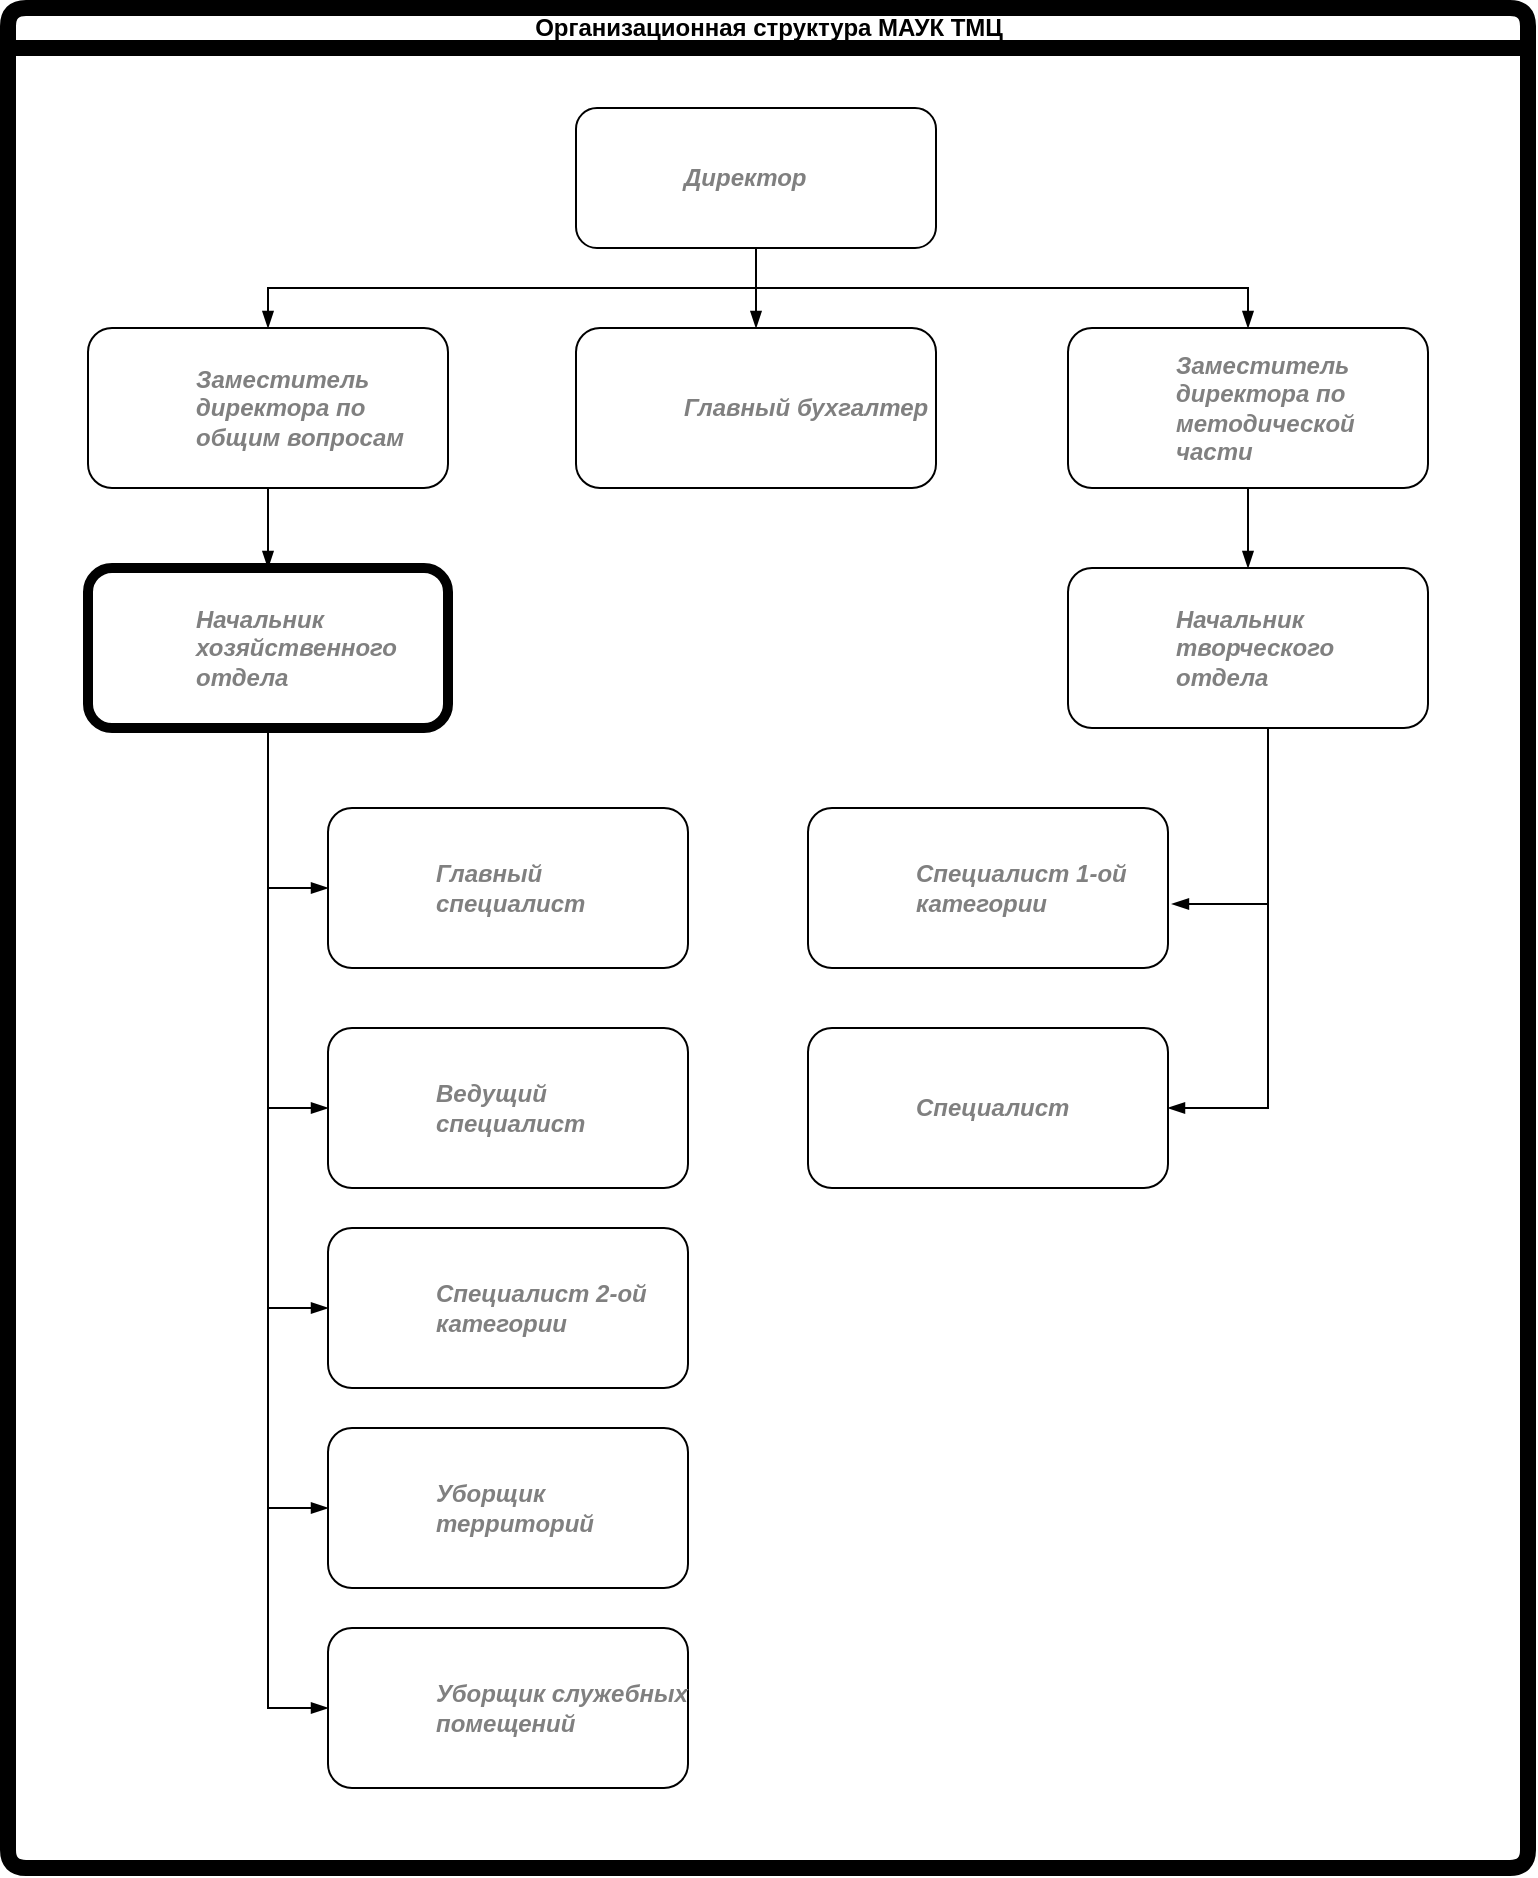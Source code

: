 <mxfile version="24.1.0" type="device">
  <diagram id="prtHgNgQTEPvFCAcTncT" name="Page-1">
    <mxGraphModel dx="1674" dy="836" grid="1" gridSize="10" guides="1" tooltips="1" connect="1" arrows="1" fold="1" page="1" pageScale="1" pageWidth="827" pageHeight="1169" math="0" shadow="0">
      <root>
        <mxCell id="0" />
        <mxCell id="1" parent="0" />
        <mxCell id="dNxyNK7c78bLwvsdeMH5-11" value="Организационная структура МАУК ТМЦ" style="swimlane;html=1;startSize=20;horizontal=1;containerType=tree;glass=0;strokeWidth=8;rounded=1;" parent="1" vertex="1">
          <mxGeometry x="40" y="80" width="760" height="930" as="geometry" />
        </mxCell>
        <UserObject label="&lt;i style=&quot;color: gray&quot;&gt;%Должность%&lt;/i&gt;" name="" location="Office 1" email="me@example.com" placeholders="1" link="https://www.draw.io" Должность="Директор" id="dNxyNK7c78bLwvsdeMH5-12">
          <mxCell style="label;image=https://cdn3.iconfinder.com/data/icons/user-avatars-1/512/users-3-128.png;whiteSpace=wrap;html=1;rounded=1;glass=0;treeMoving=1;treeFolding=1;strokeWidth=1;" parent="dNxyNK7c78bLwvsdeMH5-11" vertex="1">
            <mxGeometry x="284" y="50" width="180" height="70" as="geometry" />
          </mxCell>
        </UserObject>
        <mxCell id="dNxyNK7c78bLwvsdeMH5-13" value="" style="endArrow=blockThin;endFill=1;fontSize=11;edgeStyle=elbowEdgeStyle;elbow=vertical;rounded=0;" parent="dNxyNK7c78bLwvsdeMH5-11" source="dNxyNK7c78bLwvsdeMH5-12" target="dNxyNK7c78bLwvsdeMH5-14" edge="1">
          <mxGeometry relative="1" as="geometry" />
        </mxCell>
        <UserObject label="&lt;i style=&quot;color: gray&quot;&gt;%Должность%&lt;/i&gt;" name="" location="Office 1" email="me@example.com" placeholders="1" link="https://www.draw.io" Должность="Заместитель директора по общим вопросам" id="dNxyNK7c78bLwvsdeMH5-14">
          <mxCell style="label;image=https://cdn3.iconfinder.com/data/icons/user-avatars-1/512/users-3-128.png;whiteSpace=wrap;html=1;rounded=1;glass=0;treeMoving=1;treeFolding=1;strokeWidth=1;" parent="dNxyNK7c78bLwvsdeMH5-11" vertex="1">
            <mxGeometry x="40" y="160" width="180" height="80" as="geometry" />
          </mxCell>
        </UserObject>
        <mxCell id="dNxyNK7c78bLwvsdeMH5-15" value="" style="endArrow=blockThin;endFill=1;fontSize=11;edgeStyle=elbowEdgeStyle;elbow=vertical;rounded=0;" parent="dNxyNK7c78bLwvsdeMH5-11" source="dNxyNK7c78bLwvsdeMH5-12" target="dNxyNK7c78bLwvsdeMH5-16" edge="1">
          <mxGeometry relative="1" as="geometry" />
        </mxCell>
        <UserObject label="&lt;i style=&quot;color: gray&quot;&gt;%Должность%&lt;/i&gt;" name="" location="Office 1" email="me@example.com" placeholders="1" link="https://www.draw.io" Должность="Главный бухгалтер" id="dNxyNK7c78bLwvsdeMH5-16">
          <mxCell style="label;image=https://cdn3.iconfinder.com/data/icons/user-avatars-1/512/users-3-128.png;whiteSpace=wrap;html=1;rounded=1;glass=0;treeMoving=1;treeFolding=1;strokeWidth=1;" parent="dNxyNK7c78bLwvsdeMH5-11" vertex="1">
            <mxGeometry x="284" y="160" width="180" height="80" as="geometry" />
          </mxCell>
        </UserObject>
        <mxCell id="dNxyNK7c78bLwvsdeMH5-17" value="" style="endArrow=blockThin;endFill=1;fontSize=11;edgeStyle=elbowEdgeStyle;elbow=vertical;rounded=0;" parent="dNxyNK7c78bLwvsdeMH5-11" source="dNxyNK7c78bLwvsdeMH5-12" target="dNxyNK7c78bLwvsdeMH5-18" edge="1">
          <mxGeometry relative="1" as="geometry" />
        </mxCell>
        <UserObject label="&lt;i style=&quot;color: gray&quot;&gt;%Должность%&lt;/i&gt;" name="" location="Office 1" email="me@example.com" placeholders="1" link="https://www.draw.io" Должность="Заместитель директора по методической части" id="dNxyNK7c78bLwvsdeMH5-18">
          <mxCell style="label;image=https://cdn3.iconfinder.com/data/icons/user-avatars-1/512/users-3-128.png;whiteSpace=wrap;html=1;rounded=1;glass=0;treeMoving=1;treeFolding=1;strokeWidth=1;" parent="dNxyNK7c78bLwvsdeMH5-11" vertex="1">
            <mxGeometry x="530" y="160" width="180" height="80" as="geometry" />
          </mxCell>
        </UserObject>
        <mxCell id="FNnTwHKlNM84uuqx_Ctk-2" value="" style="endArrow=blockThin;endFill=1;fontSize=11;edgeStyle=elbowEdgeStyle;elbow=vertical;rounded=0;" parent="dNxyNK7c78bLwvsdeMH5-11" source="dNxyNK7c78bLwvsdeMH5-14" target="FNnTwHKlNM84uuqx_Ctk-3" edge="1">
          <mxGeometry relative="1" as="geometry">
            <mxPoint x="580" y="200" as="sourcePoint" />
          </mxGeometry>
        </mxCell>
        <UserObject label="&lt;i style=&quot;color: gray&quot;&gt;%Должность%&lt;/i&gt;" name="" location="Office 1" email="me@example.com" placeholders="1" link="https://www.draw.io" Должность="Начальник хозяйственного отдела" id="FNnTwHKlNM84uuqx_Ctk-3">
          <mxCell style="label;image=https://cdn3.iconfinder.com/data/icons/user-avatars-1/512/users-3-128.png;whiteSpace=wrap;html=1;rounded=1;glass=0;treeMoving=1;treeFolding=1;strokeWidth=5;" parent="dNxyNK7c78bLwvsdeMH5-11" vertex="1">
            <mxGeometry x="40" y="280" width="180" height="80" as="geometry" />
          </mxCell>
        </UserObject>
        <mxCell id="FNnTwHKlNM84uuqx_Ctk-4" value="" style="endArrow=blockThin;endFill=1;fontSize=11;edgeStyle=elbowEdgeStyle;elbow=vertical;rounded=0;" parent="dNxyNK7c78bLwvsdeMH5-11" source="dNxyNK7c78bLwvsdeMH5-18" target="FNnTwHKlNM84uuqx_Ctk-5" edge="1">
          <mxGeometry relative="1" as="geometry">
            <mxPoint x="580" y="200" as="sourcePoint" />
          </mxGeometry>
        </mxCell>
        <UserObject label="&lt;i style=&quot;color: gray&quot;&gt;%Должность%&lt;/i&gt;" name="" location="Office 1" email="me@example.com" placeholders="1" link="https://www.draw.io" Должность="Начальник творческого отдела" id="FNnTwHKlNM84uuqx_Ctk-5">
          <mxCell style="label;image=https://cdn3.iconfinder.com/data/icons/user-avatars-1/512/users-3-128.png;whiteSpace=wrap;html=1;rounded=1;glass=0;treeMoving=1;treeFolding=1;strokeWidth=1;" parent="dNxyNK7c78bLwvsdeMH5-11" vertex="1">
            <mxGeometry x="530" y="280" width="180" height="80" as="geometry" />
          </mxCell>
        </UserObject>
        <mxCell id="FNnTwHKlNM84uuqx_Ctk-6" value="" style="endArrow=blockThin;endFill=1;fontSize=11;edgeStyle=elbowEdgeStyle;elbow=vertical;rounded=0;entryX=0;entryY=0.5;entryDx=0;entryDy=0;" parent="dNxyNK7c78bLwvsdeMH5-11" source="FNnTwHKlNM84uuqx_Ctk-3" target="FNnTwHKlNM84uuqx_Ctk-7" edge="1">
          <mxGeometry relative="1" as="geometry">
            <mxPoint x="360" y="340" as="sourcePoint" />
            <Array as="points">
              <mxPoint x="130" y="440" />
            </Array>
          </mxGeometry>
        </mxCell>
        <UserObject label="&lt;i style=&quot;color: gray&quot;&gt;%Должность%&lt;/i&gt;" name="" location="Office 1" email="me@example.com" placeholders="1" link="https://www.draw.io" Должность="Главный специалист" id="FNnTwHKlNM84uuqx_Ctk-7">
          <mxCell style="label;image=https://cdn3.iconfinder.com/data/icons/user-avatars-1/512/users-10-3-128.png;whiteSpace=wrap;html=1;rounded=1;glass=0;treeMoving=1;treeFolding=1;strokeWidth=1;" parent="dNxyNK7c78bLwvsdeMH5-11" vertex="1">
            <mxGeometry x="160" y="400" width="180" height="80" as="geometry" />
          </mxCell>
        </UserObject>
        <mxCell id="FNnTwHKlNM84uuqx_Ctk-8" value="" style="endArrow=blockThin;endFill=1;fontSize=11;edgeStyle=elbowEdgeStyle;elbow=vertical;rounded=0;entryX=0;entryY=0.5;entryDx=0;entryDy=0;" parent="dNxyNK7c78bLwvsdeMH5-11" source="FNnTwHKlNM84uuqx_Ctk-3" target="FNnTwHKlNM84uuqx_Ctk-9" edge="1">
          <mxGeometry relative="1" as="geometry">
            <mxPoint x="290" y="340" as="sourcePoint" />
            <mxPoint x="140" y="580" as="targetPoint" />
            <Array as="points">
              <mxPoint x="130" y="550" />
            </Array>
          </mxGeometry>
        </mxCell>
        <UserObject label="&lt;i style=&quot;color: gray&quot;&gt;%Должность%&lt;/i&gt;" name="" location="Office 1" email="me@example.com" placeholders="1" link="https://www.draw.io" Должность="Ведущий специалист" id="FNnTwHKlNM84uuqx_Ctk-9">
          <mxCell style="label;image=https://cdn3.iconfinder.com/data/icons/user-avatars-1/512/users-9-2-128.png;whiteSpace=wrap;html=1;rounded=1;glass=0;treeMoving=1;treeFolding=1;strokeWidth=1;" parent="dNxyNK7c78bLwvsdeMH5-11" vertex="1">
            <mxGeometry x="160" y="510" width="180" height="80" as="geometry" />
          </mxCell>
        </UserObject>
        <mxCell id="FNnTwHKlNM84uuqx_Ctk-10" value="" style="endArrow=blockThin;endFill=1;fontSize=11;edgeStyle=elbowEdgeStyle;elbow=vertical;rounded=0;entryX=0;entryY=0.5;entryDx=0;entryDy=0;exitX=0.5;exitY=1;exitDx=0;exitDy=0;" parent="dNxyNK7c78bLwvsdeMH5-11" source="FNnTwHKlNM84uuqx_Ctk-3" target="FNnTwHKlNM84uuqx_Ctk-11" edge="1">
          <mxGeometry relative="1" as="geometry">
            <mxPoint x="270" y="340" as="sourcePoint" />
            <Array as="points">
              <mxPoint x="130" y="650" />
            </Array>
          </mxGeometry>
        </mxCell>
        <UserObject label="&lt;i style=&quot;color: gray&quot;&gt;%Должность%&lt;/i&gt;" name="" location="Office 1" email="me@example.com" placeholders="1" link="https://www.draw.io" Должность="Специалист 2-ой категории" id="FNnTwHKlNM84uuqx_Ctk-11">
          <mxCell style="label;image=https://cdn3.iconfinder.com/data/icons/user-avatars-1/512/users-2-128.png;whiteSpace=wrap;html=1;rounded=1;glass=0;treeMoving=1;treeFolding=1;strokeWidth=1;" parent="dNxyNK7c78bLwvsdeMH5-11" vertex="1">
            <mxGeometry x="160" y="610" width="180" height="80" as="geometry" />
          </mxCell>
        </UserObject>
        <mxCell id="FNnTwHKlNM84uuqx_Ctk-12" value="" style="endArrow=blockThin;endFill=1;fontSize=11;edgeStyle=elbowEdgeStyle;elbow=vertical;rounded=0;entryX=0;entryY=0.5;entryDx=0;entryDy=0;" parent="dNxyNK7c78bLwvsdeMH5-11" source="FNnTwHKlNM84uuqx_Ctk-3" target="FNnTwHKlNM84uuqx_Ctk-13" edge="1">
          <mxGeometry relative="1" as="geometry">
            <mxPoint x="260" y="340" as="sourcePoint" />
            <Array as="points">
              <mxPoint x="130" y="750" />
            </Array>
          </mxGeometry>
        </mxCell>
        <UserObject label="&lt;i style=&quot;color: gray&quot;&gt;%Должность%&lt;/i&gt;" name="" location="Office 1" email="me@example.com" placeholders="1" link="https://www.draw.io" Должность="Уборщик территорий" id="FNnTwHKlNM84uuqx_Ctk-13">
          <mxCell style="label;image=https://cdn3.iconfinder.com/data/icons/user-avatars-1/512/users-3-128.png;whiteSpace=wrap;html=1;rounded=1;glass=0;treeMoving=1;treeFolding=1;strokeWidth=1;" parent="dNxyNK7c78bLwvsdeMH5-11" vertex="1">
            <mxGeometry x="160" y="710" width="180" height="80" as="geometry" />
          </mxCell>
        </UserObject>
        <mxCell id="FNnTwHKlNM84uuqx_Ctk-14" value="" style="endArrow=blockThin;endFill=1;fontSize=11;edgeStyle=elbowEdgeStyle;elbow=vertical;rounded=0;entryX=0;entryY=0.5;entryDx=0;entryDy=0;" parent="dNxyNK7c78bLwvsdeMH5-11" source="FNnTwHKlNM84uuqx_Ctk-3" target="FNnTwHKlNM84uuqx_Ctk-15" edge="1">
          <mxGeometry relative="1" as="geometry">
            <mxPoint x="260" y="340" as="sourcePoint" />
            <mxPoint x="90" y="880" as="targetPoint" />
            <Array as="points">
              <mxPoint x="130" y="850" />
            </Array>
          </mxGeometry>
        </mxCell>
        <UserObject label="&lt;i style=&quot;color: gray&quot;&gt;%Должность%&lt;/i&gt;" name="" location="Office 1" email="me@example.com" placeholders="1" link="https://www.draw.io" Должность="Уборщик служебных помещений" id="FNnTwHKlNM84uuqx_Ctk-15">
          <mxCell style="label;image=https://cdn3.iconfinder.com/data/icons/user-avatars-1/512/users-3-128.png;whiteSpace=wrap;html=1;rounded=1;glass=0;treeMoving=1;treeFolding=1;strokeWidth=1;" parent="dNxyNK7c78bLwvsdeMH5-11" vertex="1">
            <mxGeometry x="160" y="810" width="180" height="80" as="geometry" />
          </mxCell>
        </UserObject>
        <mxCell id="FNnTwHKlNM84uuqx_Ctk-16" value="" style="endArrow=blockThin;endFill=1;fontSize=11;edgeStyle=elbowEdgeStyle;elbow=vertical;rounded=0;entryX=1.011;entryY=0.6;entryDx=0;entryDy=0;entryPerimeter=0;" parent="dNxyNK7c78bLwvsdeMH5-11" source="FNnTwHKlNM84uuqx_Ctk-5" target="FNnTwHKlNM84uuqx_Ctk-17" edge="1">
          <mxGeometry relative="1" as="geometry">
            <mxPoint x="980" y="340" as="sourcePoint" />
            <mxPoint x="650" y="480" as="targetPoint" />
            <Array as="points">
              <mxPoint x="630" y="448" />
            </Array>
          </mxGeometry>
        </mxCell>
        <UserObject label="&lt;i style=&quot;color: gray&quot;&gt;%Должность%&lt;/i&gt;" name="" location="Office 1" email="me@example.com" placeholders="1" link="https://www.draw.io" Должность="Специалист 1-ой категории" id="FNnTwHKlNM84uuqx_Ctk-17">
          <mxCell style="label;image=https://cdn3.iconfinder.com/data/icons/user-avatars-1/512/users-10-3-128.png;whiteSpace=wrap;html=1;rounded=1;glass=0;treeMoving=1;treeFolding=1;strokeWidth=1;" parent="dNxyNK7c78bLwvsdeMH5-11" vertex="1">
            <mxGeometry x="400" y="400" width="180" height="80" as="geometry" />
          </mxCell>
        </UserObject>
        <mxCell id="FNnTwHKlNM84uuqx_Ctk-18" value="" style="endArrow=blockThin;endFill=1;fontSize=11;edgeStyle=elbowEdgeStyle;elbow=vertical;rounded=0;entryX=1;entryY=0.5;entryDx=0;entryDy=0;" parent="dNxyNK7c78bLwvsdeMH5-11" source="FNnTwHKlNM84uuqx_Ctk-5" target="FNnTwHKlNM84uuqx_Ctk-19" edge="1">
          <mxGeometry relative="1" as="geometry">
            <mxPoint x="980" y="340" as="sourcePoint" />
            <mxPoint x="620" y="590" as="targetPoint" />
            <Array as="points">
              <mxPoint x="630" y="550" />
            </Array>
          </mxGeometry>
        </mxCell>
        <UserObject label="&lt;i style=&quot;color: gray&quot;&gt;%Должность%&lt;/i&gt;" name="" location="Office 1" email="me@example.com" placeholders="1" link="https://www.draw.io" Должность="Специалист" id="FNnTwHKlNM84uuqx_Ctk-19">
          <mxCell style="label;image=https://cdn3.iconfinder.com/data/icons/user-avatars-1/512/users-3-128.png;whiteSpace=wrap;html=1;rounded=1;glass=0;treeMoving=1;treeFolding=1;strokeWidth=1;" parent="dNxyNK7c78bLwvsdeMH5-11" vertex="1">
            <mxGeometry x="400" y="510" width="180" height="80" as="geometry" />
          </mxCell>
        </UserObject>
      </root>
    </mxGraphModel>
  </diagram>
</mxfile>

